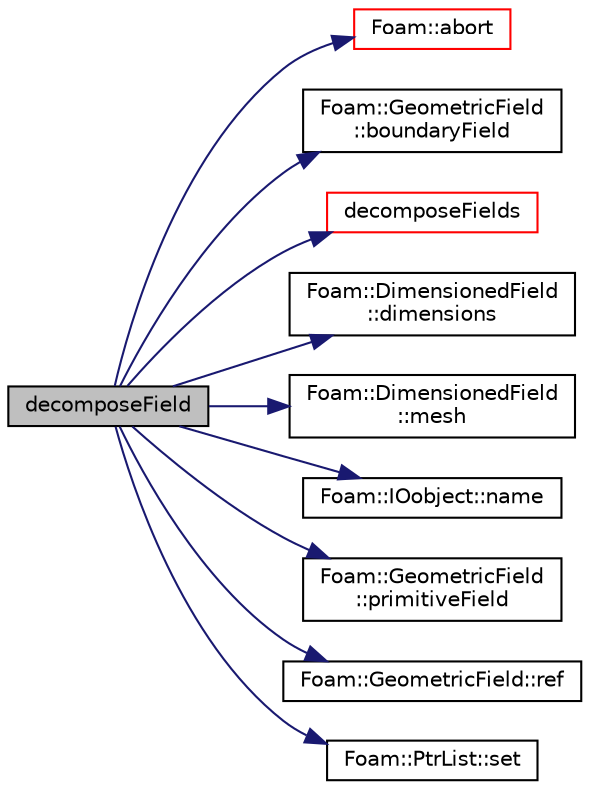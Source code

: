 digraph "decomposeField"
{
  bgcolor="transparent";
  edge [fontname="Helvetica",fontsize="10",labelfontname="Helvetica",labelfontsize="10"];
  node [fontname="Helvetica",fontsize="10",shape=record];
  rankdir="LR";
  Node1 [label="decomposeField",height=0.2,width=0.4,color="black", fillcolor="grey75", style="filled", fontcolor="black"];
  Node1 -> Node2 [color="midnightblue",fontsize="10",style="solid",fontname="Helvetica"];
  Node2 [label="Foam::abort",height=0.2,width=0.4,color="red",URL="$a10974.html#a447107a607d03e417307c203fa5fb44b"];
  Node1 -> Node3 [color="midnightblue",fontsize="10",style="solid",fontname="Helvetica"];
  Node3 [label="Foam::GeometricField\l::boundaryField",height=0.2,width=0.4,color="black",URL="$a00933.html#a6987ef31fb532d0fc43c84eca14fe558",tooltip="Return const-reference to the boundary field. "];
  Node1 -> Node4 [color="midnightblue",fontsize="10",style="solid",fontname="Helvetica"];
  Node4 [label="decomposeFields",height=0.2,width=0.4,color="red",URL="$a00886.html#a2221a985dd19df1317b0e6f4e61dd262"];
  Node1 -> Node5 [color="midnightblue",fontsize="10",style="solid",fontname="Helvetica"];
  Node5 [label="Foam::DimensionedField\l::dimensions",height=0.2,width=0.4,color="black",URL="$a00539.html#a6098093e7de06370342a85cfae8b31f5",tooltip="Return dimensions. "];
  Node1 -> Node6 [color="midnightblue",fontsize="10",style="solid",fontname="Helvetica"];
  Node6 [label="Foam::DimensionedField\l::mesh",height=0.2,width=0.4,color="black",URL="$a00539.html#abdefa6904b53f35c49185ee1cb3d1800",tooltip="Return mesh. "];
  Node1 -> Node7 [color="midnightblue",fontsize="10",style="solid",fontname="Helvetica"];
  Node7 [label="Foam::IOobject::name",height=0.2,width=0.4,color="black",URL="$a01197.html#a75b72488d2e82151b025744974919d5d",tooltip="Return name. "];
  Node1 -> Node8 [color="midnightblue",fontsize="10",style="solid",fontname="Helvetica"];
  Node8 [label="Foam::GeometricField\l::primitiveField",height=0.2,width=0.4,color="black",URL="$a00933.html#ab5d7029d12b148265a0573939f56756a",tooltip="Return a const-reference to the internal field. "];
  Node1 -> Node9 [color="midnightblue",fontsize="10",style="solid",fontname="Helvetica"];
  Node9 [label="Foam::GeometricField::ref",height=0.2,width=0.4,color="black",URL="$a00933.html#a08b047935717956ddaa7d514f9b65d4e",tooltip="Return a reference to the dimensioned internal field. "];
  Node1 -> Node10 [color="midnightblue",fontsize="10",style="solid",fontname="Helvetica"];
  Node10 [label="Foam::PtrList::set",height=0.2,width=0.4,color="black",URL="$a02072.html#affa9210cfaa91a145f3a9618d4ef3baf",tooltip="Is element set. "];
}
